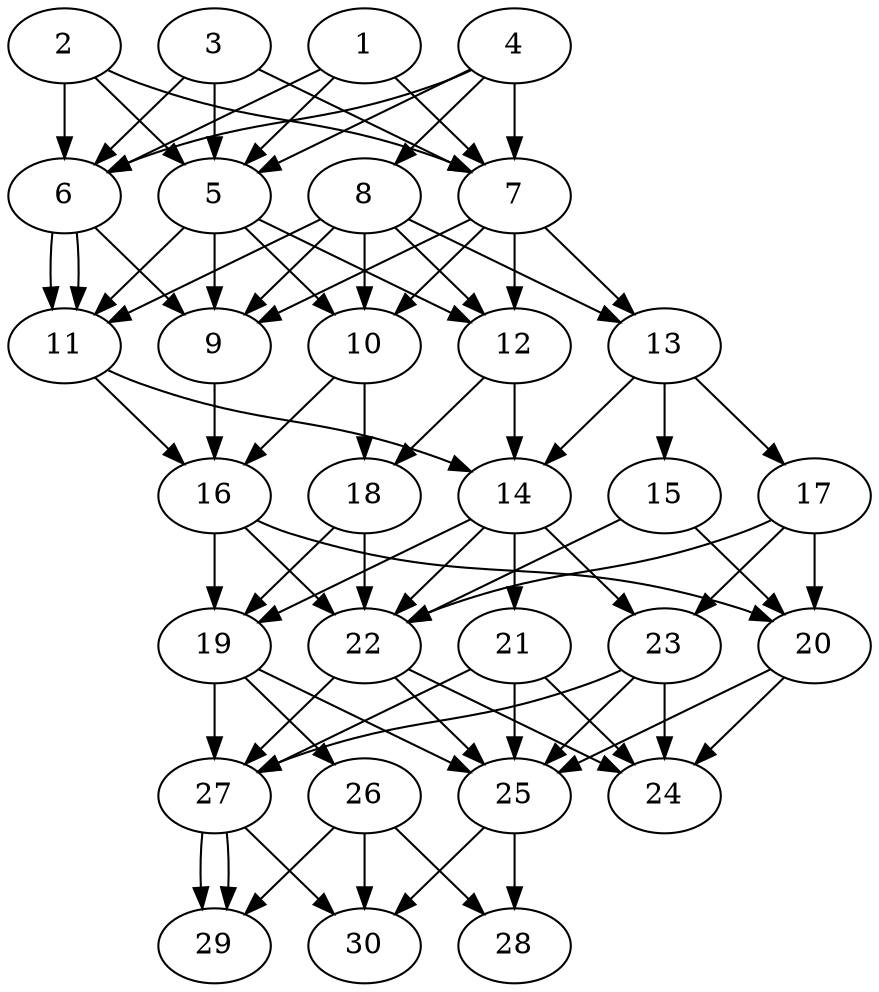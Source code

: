 // DAG automatically generated by daggen at Thu Oct  3 14:04:18 2019
// ./daggen --dot -n 30 --ccr 0.3 --fat 0.5 --regular 0.9 --density 0.9 --mindata 5242880 --maxdata 52428800 
digraph G {
  1 [size="122060800", alpha="0.17", expect_size="36618240"] 
  1 -> 5 [size ="36618240"]
  1 -> 6 [size ="36618240"]
  1 -> 7 [size ="36618240"]
  2 [size="162802347", alpha="0.08", expect_size="48840704"] 
  2 -> 5 [size ="48840704"]
  2 -> 6 [size ="48840704"]
  2 -> 7 [size ="48840704"]
  3 [size="132304213", alpha="0.12", expect_size="39691264"] 
  3 -> 5 [size ="39691264"]
  3 -> 6 [size ="39691264"]
  3 -> 7 [size ="39691264"]
  4 [size="51831467", alpha="0.12", expect_size="15549440"] 
  4 -> 5 [size ="15549440"]
  4 -> 6 [size ="15549440"]
  4 -> 7 [size ="15549440"]
  4 -> 8 [size ="15549440"]
  5 [size="116142080", alpha="0.07", expect_size="34842624"] 
  5 -> 9 [size ="34842624"]
  5 -> 10 [size ="34842624"]
  5 -> 11 [size ="34842624"]
  5 -> 12 [size ="34842624"]
  6 [size="103413760", alpha="0.19", expect_size="31024128"] 
  6 -> 9 [size ="31024128"]
  6 -> 11 [size ="31024128"]
  6 -> 11 [size ="31024128"]
  7 [size="138949973", alpha="0.04", expect_size="41684992"] 
  7 -> 9 [size ="41684992"]
  7 -> 10 [size ="41684992"]
  7 -> 12 [size ="41684992"]
  7 -> 13 [size ="41684992"]
  8 [size="60941653", alpha="0.09", expect_size="18282496"] 
  8 -> 9 [size ="18282496"]
  8 -> 10 [size ="18282496"]
  8 -> 11 [size ="18282496"]
  8 -> 12 [size ="18282496"]
  8 -> 13 [size ="18282496"]
  9 [size="72704000", alpha="0.01", expect_size="21811200"] 
  9 -> 16 [size ="21811200"]
  10 [size="154880000", alpha="0.09", expect_size="46464000"] 
  10 -> 16 [size ="46464000"]
  10 -> 18 [size ="46464000"]
  11 [size="138461867", alpha="0.14", expect_size="41538560"] 
  11 -> 14 [size ="41538560"]
  11 -> 16 [size ="41538560"]
  12 [size="117411840", alpha="0.14", expect_size="35223552"] 
  12 -> 14 [size ="35223552"]
  12 -> 18 [size ="35223552"]
  13 [size="21930667", alpha="0.10", expect_size="6579200"] 
  13 -> 14 [size ="6579200"]
  13 -> 15 [size ="6579200"]
  13 -> 17 [size ="6579200"]
  14 [size="113046187", alpha="0.05", expect_size="33913856"] 
  14 -> 19 [size ="33913856"]
  14 -> 21 [size ="33913856"]
  14 -> 22 [size ="33913856"]
  14 -> 23 [size ="33913856"]
  15 [size="49674240", alpha="0.02", expect_size="14902272"] 
  15 -> 20 [size ="14902272"]
  15 -> 22 [size ="14902272"]
  16 [size="108178773", alpha="0.16", expect_size="32453632"] 
  16 -> 19 [size ="32453632"]
  16 -> 20 [size ="32453632"]
  16 -> 22 [size ="32453632"]
  17 [size="100218880", alpha="0.01", expect_size="30065664"] 
  17 -> 20 [size ="30065664"]
  17 -> 22 [size ="30065664"]
  17 -> 23 [size ="30065664"]
  18 [size="134710613", alpha="0.19", expect_size="40413184"] 
  18 -> 19 [size ="40413184"]
  18 -> 22 [size ="40413184"]
  19 [size="47848107", alpha="0.03", expect_size="14354432"] 
  19 -> 25 [size ="14354432"]
  19 -> 26 [size ="14354432"]
  19 -> 27 [size ="14354432"]
  20 [size="56814933", alpha="0.01", expect_size="17044480"] 
  20 -> 24 [size ="17044480"]
  20 -> 25 [size ="17044480"]
  21 [size="129624747", alpha="0.12", expect_size="38887424"] 
  21 -> 24 [size ="38887424"]
  21 -> 25 [size ="38887424"]
  21 -> 27 [size ="38887424"]
  22 [size="82595840", alpha="0.02", expect_size="24778752"] 
  22 -> 24 [size ="24778752"]
  22 -> 25 [size ="24778752"]
  22 -> 27 [size ="24778752"]
  23 [size="32112640", alpha="0.06", expect_size="9633792"] 
  23 -> 24 [size ="9633792"]
  23 -> 25 [size ="9633792"]
  23 -> 27 [size ="9633792"]
  24 [size="107298133", alpha="0.15", expect_size="32189440"] 
  25 [size="146404693", alpha="0.16", expect_size="43921408"] 
  25 -> 28 [size ="43921408"]
  25 -> 30 [size ="43921408"]
  26 [size="163652267", alpha="0.08", expect_size="49095680"] 
  26 -> 28 [size ="49095680"]
  26 -> 29 [size ="49095680"]
  26 -> 30 [size ="49095680"]
  27 [size="131846827", alpha="0.16", expect_size="39554048"] 
  27 -> 29 [size ="39554048"]
  27 -> 29 [size ="39554048"]
  27 -> 30 [size ="39554048"]
  28 [size="138840747", alpha="0.09", expect_size="41652224"] 
  29 [size="128771413", alpha="0.09", expect_size="38631424"] 
  30 [size="155176960", alpha="0.06", expect_size="46553088"] 
}
